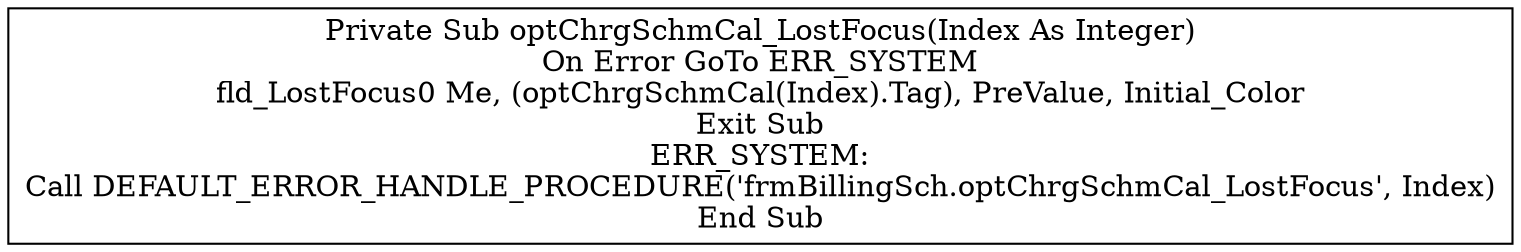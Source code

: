 digraph G{
Node_1 [ label ="Private Sub optChrgSchmCal_LostFocus(Index As Integer)\nOn Error GoTo ERR_SYSTEM\nfld_LostFocus0 Me, (optChrgSchmCal(Index).Tag), PreValue, Initial_Color\nExit Sub\nERR_SYSTEM:\nCall DEFAULT_ERROR_HANDLE_PROCEDURE('frmBillingSch.optChrgSchmCal_LostFocus', Index)\nEnd Sub",shape="box"];
}
